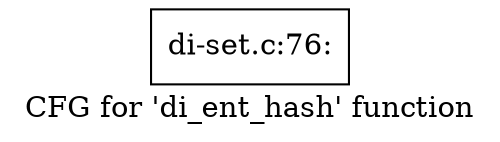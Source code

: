 digraph "CFG for 'di_ent_hash' function" {
	label="CFG for 'di_ent_hash' function";

	Node0xcc8cfe0 [shape=record,label="{di-set.c:76:}"];
}
